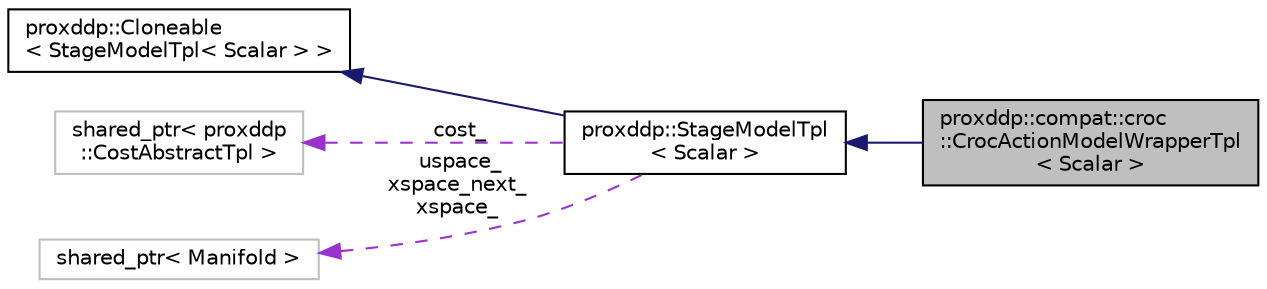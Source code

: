 digraph "proxddp::compat::croc::CrocActionModelWrapperTpl&lt; Scalar &gt;"
{
 // LATEX_PDF_SIZE
  bgcolor="transparent";
  edge [fontname="Helvetica",fontsize="10",labelfontname="Helvetica",labelfontsize="10"];
  node [fontname="Helvetica",fontsize="10",shape=record];
  rankdir="LR";
  Node1 [label="proxddp::compat::croc\l::CrocActionModelWrapperTpl\l\< Scalar \>",height=0.2,width=0.4,color="black", fillcolor="grey75", style="filled", fontcolor="black",tooltip="Wraps a crocoddyl::ActionModelAbstract."];
  Node2 -> Node1 [dir="back",color="midnightblue",fontsize="10",style="solid",fontname="Helvetica"];
  Node2 [label="proxddp::StageModelTpl\l\< Scalar \>",height=0.2,width=0.4,color="black",URL="$classproxddp_1_1StageModelTpl.html",tooltip=" "];
  Node3 -> Node2 [dir="back",color="midnightblue",fontsize="10",style="solid",fontname="Helvetica"];
  Node3 [label="proxddp::Cloneable\l\< StageModelTpl\< Scalar \> \>",height=0.2,width=0.4,color="black",URL="$structproxddp_1_1Cloneable.html",tooltip=" "];
  Node4 -> Node2 [dir="back",color="darkorchid3",fontsize="10",style="dashed",label=" cost_" ,fontname="Helvetica"];
  Node4 [label="shared_ptr\< proxddp\l::CostAbstractTpl \>",height=0.2,width=0.4,color="grey75",tooltip=" "];
  Node5 -> Node2 [dir="back",color="darkorchid3",fontsize="10",style="dashed",label=" uspace_\nxspace_next_\nxspace_" ,fontname="Helvetica"];
  Node5 [label="shared_ptr\< Manifold \>",height=0.2,width=0.4,color="grey75",tooltip=" "];
}
